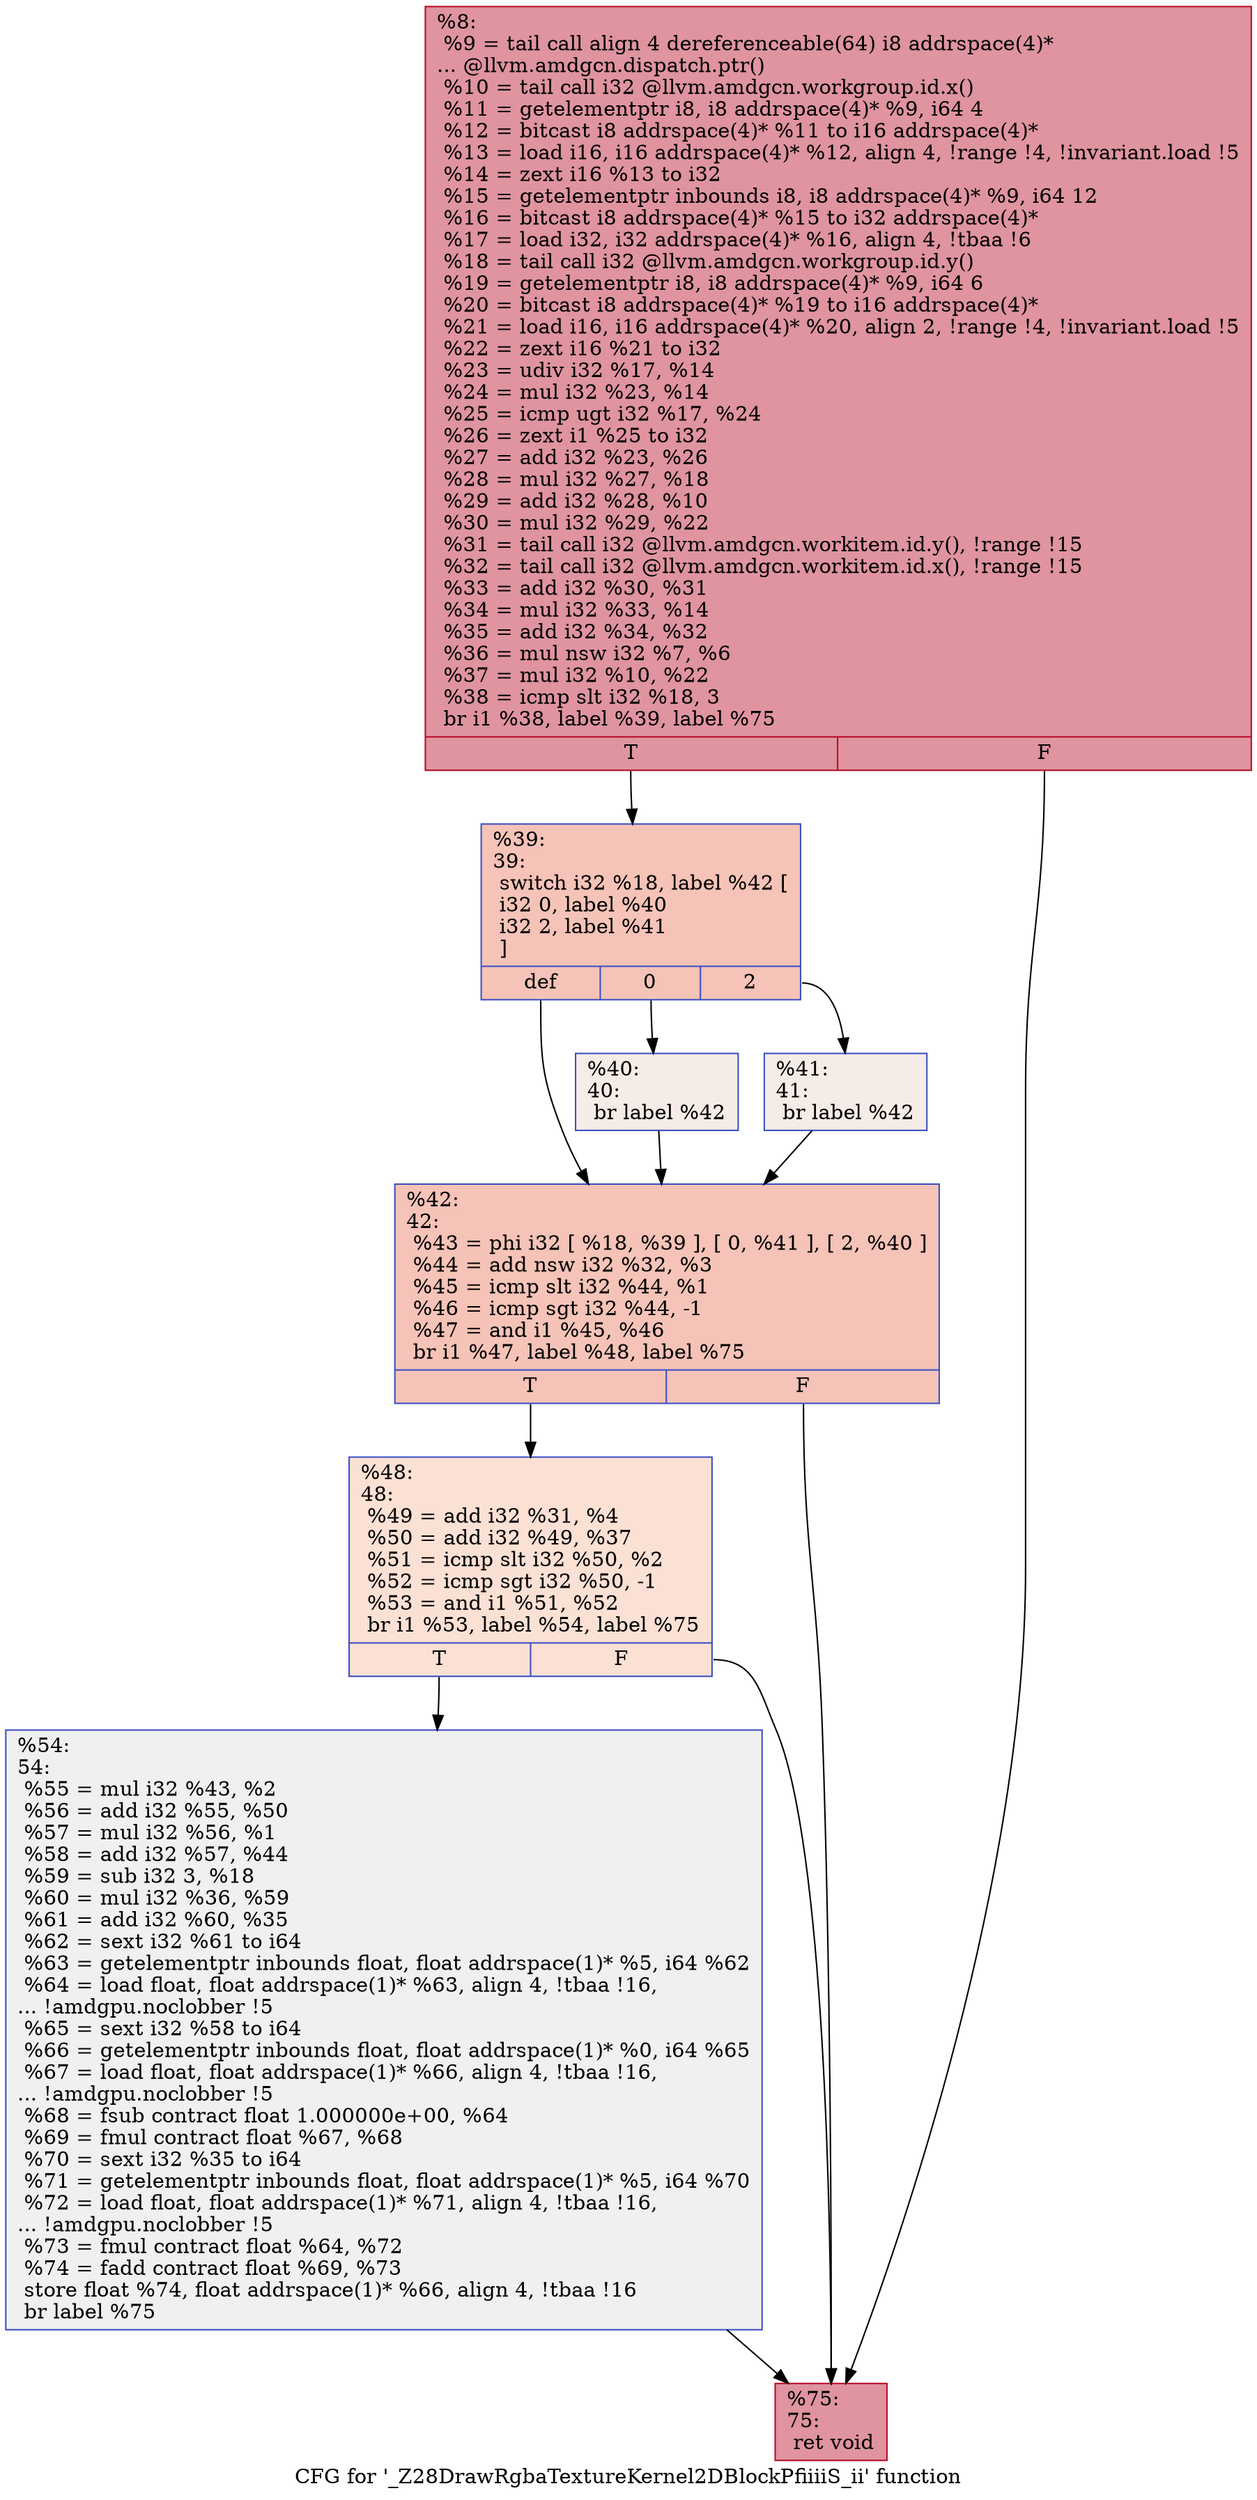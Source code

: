 digraph "CFG for '_Z28DrawRgbaTextureKernel2DBlockPfiiiiS_ii' function" {
	label="CFG for '_Z28DrawRgbaTextureKernel2DBlockPfiiiiS_ii' function";

	Node0x4992ce0 [shape=record,color="#b70d28ff", style=filled, fillcolor="#b70d2870",label="{%8:\l  %9 = tail call align 4 dereferenceable(64) i8 addrspace(4)*\l... @llvm.amdgcn.dispatch.ptr()\l  %10 = tail call i32 @llvm.amdgcn.workgroup.id.x()\l  %11 = getelementptr i8, i8 addrspace(4)* %9, i64 4\l  %12 = bitcast i8 addrspace(4)* %11 to i16 addrspace(4)*\l  %13 = load i16, i16 addrspace(4)* %12, align 4, !range !4, !invariant.load !5\l  %14 = zext i16 %13 to i32\l  %15 = getelementptr inbounds i8, i8 addrspace(4)* %9, i64 12\l  %16 = bitcast i8 addrspace(4)* %15 to i32 addrspace(4)*\l  %17 = load i32, i32 addrspace(4)* %16, align 4, !tbaa !6\l  %18 = tail call i32 @llvm.amdgcn.workgroup.id.y()\l  %19 = getelementptr i8, i8 addrspace(4)* %9, i64 6\l  %20 = bitcast i8 addrspace(4)* %19 to i16 addrspace(4)*\l  %21 = load i16, i16 addrspace(4)* %20, align 2, !range !4, !invariant.load !5\l  %22 = zext i16 %21 to i32\l  %23 = udiv i32 %17, %14\l  %24 = mul i32 %23, %14\l  %25 = icmp ugt i32 %17, %24\l  %26 = zext i1 %25 to i32\l  %27 = add i32 %23, %26\l  %28 = mul i32 %27, %18\l  %29 = add i32 %28, %10\l  %30 = mul i32 %29, %22\l  %31 = tail call i32 @llvm.amdgcn.workitem.id.y(), !range !15\l  %32 = tail call i32 @llvm.amdgcn.workitem.id.x(), !range !15\l  %33 = add i32 %30, %31\l  %34 = mul i32 %33, %14\l  %35 = add i32 %34, %32\l  %36 = mul nsw i32 %7, %6\l  %37 = mul i32 %10, %22\l  %38 = icmp slt i32 %18, 3\l  br i1 %38, label %39, label %75\l|{<s0>T|<s1>F}}"];
	Node0x4992ce0:s0 -> Node0x49948a0;
	Node0x4992ce0:s1 -> Node0x4996fb0;
	Node0x49948a0 [shape=record,color="#3d50c3ff", style=filled, fillcolor="#e8765c70",label="{%39:\l39:                                               \l  switch i32 %18, label %42 [\l    i32 0, label %40\l    i32 2, label %41\l  ]\l|{<s0>def|<s1>0|<s2>2}}"];
	Node0x49948a0:s0 -> Node0x49970f0;
	Node0x49948a0:s1 -> Node0x4997170;
	Node0x49948a0:s2 -> Node0x4997230;
	Node0x4997170 [shape=record,color="#3d50c3ff", style=filled, fillcolor="#ead5c970",label="{%40:\l40:                                               \l  br label %42\l}"];
	Node0x4997170 -> Node0x49970f0;
	Node0x4997230 [shape=record,color="#3d50c3ff", style=filled, fillcolor="#ead5c970",label="{%41:\l41:                                               \l  br label %42\l}"];
	Node0x4997230 -> Node0x49970f0;
	Node0x49970f0 [shape=record,color="#3d50c3ff", style=filled, fillcolor="#e8765c70",label="{%42:\l42:                                               \l  %43 = phi i32 [ %18, %39 ], [ 0, %41 ], [ 2, %40 ]\l  %44 = add nsw i32 %32, %3\l  %45 = icmp slt i32 %44, %1\l  %46 = icmp sgt i32 %44, -1\l  %47 = and i1 %45, %46\l  br i1 %47, label %48, label %75\l|{<s0>T|<s1>F}}"];
	Node0x49970f0:s0 -> Node0x4997800;
	Node0x49970f0:s1 -> Node0x4996fb0;
	Node0x4997800 [shape=record,color="#3d50c3ff", style=filled, fillcolor="#f7b99e70",label="{%48:\l48:                                               \l  %49 = add i32 %31, %4\l  %50 = add i32 %49, %37\l  %51 = icmp slt i32 %50, %2\l  %52 = icmp sgt i32 %50, -1\l  %53 = and i1 %51, %52\l  br i1 %53, label %54, label %75\l|{<s0>T|<s1>F}}"];
	Node0x4997800:s0 -> Node0x4997bd0;
	Node0x4997800:s1 -> Node0x4996fb0;
	Node0x4997bd0 [shape=record,color="#3d50c3ff", style=filled, fillcolor="#dedcdb70",label="{%54:\l54:                                               \l  %55 = mul i32 %43, %2\l  %56 = add i32 %55, %50\l  %57 = mul i32 %56, %1\l  %58 = add i32 %57, %44\l  %59 = sub i32 3, %18\l  %60 = mul i32 %36, %59\l  %61 = add i32 %60, %35\l  %62 = sext i32 %61 to i64\l  %63 = getelementptr inbounds float, float addrspace(1)* %5, i64 %62\l  %64 = load float, float addrspace(1)* %63, align 4, !tbaa !16,\l... !amdgpu.noclobber !5\l  %65 = sext i32 %58 to i64\l  %66 = getelementptr inbounds float, float addrspace(1)* %0, i64 %65\l  %67 = load float, float addrspace(1)* %66, align 4, !tbaa !16,\l... !amdgpu.noclobber !5\l  %68 = fsub contract float 1.000000e+00, %64\l  %69 = fmul contract float %67, %68\l  %70 = sext i32 %35 to i64\l  %71 = getelementptr inbounds float, float addrspace(1)* %5, i64 %70\l  %72 = load float, float addrspace(1)* %71, align 4, !tbaa !16,\l... !amdgpu.noclobber !5\l  %73 = fmul contract float %64, %72\l  %74 = fadd contract float %69, %73\l  store float %74, float addrspace(1)* %66, align 4, !tbaa !16\l  br label %75\l}"];
	Node0x4997bd0 -> Node0x4996fb0;
	Node0x4996fb0 [shape=record,color="#b70d28ff", style=filled, fillcolor="#b70d2870",label="{%75:\l75:                                               \l  ret void\l}"];
}
